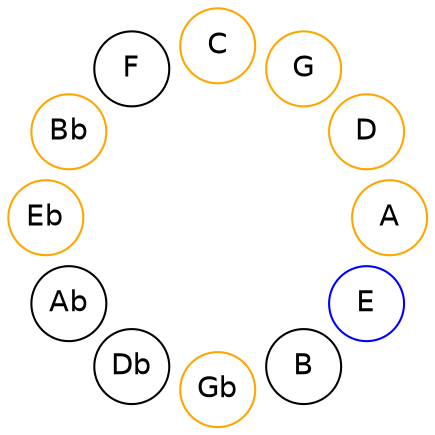 
graph {

layout = circo;
mindist = .1

node [shape = circle, fontname = Helvetica, margin = 0]
edge [style=invis]

subgraph 1 {
	E -- B -- Gb -- Db -- Ab -- Eb -- Bb -- F -- C -- G -- D -- A -- E
}

E [color=blue];
Gb [color=orange];
Eb [color=orange];
Bb [color=orange];
C [color=orange];
G [color=orange];
D [color=orange];
A [color=orange];
}
